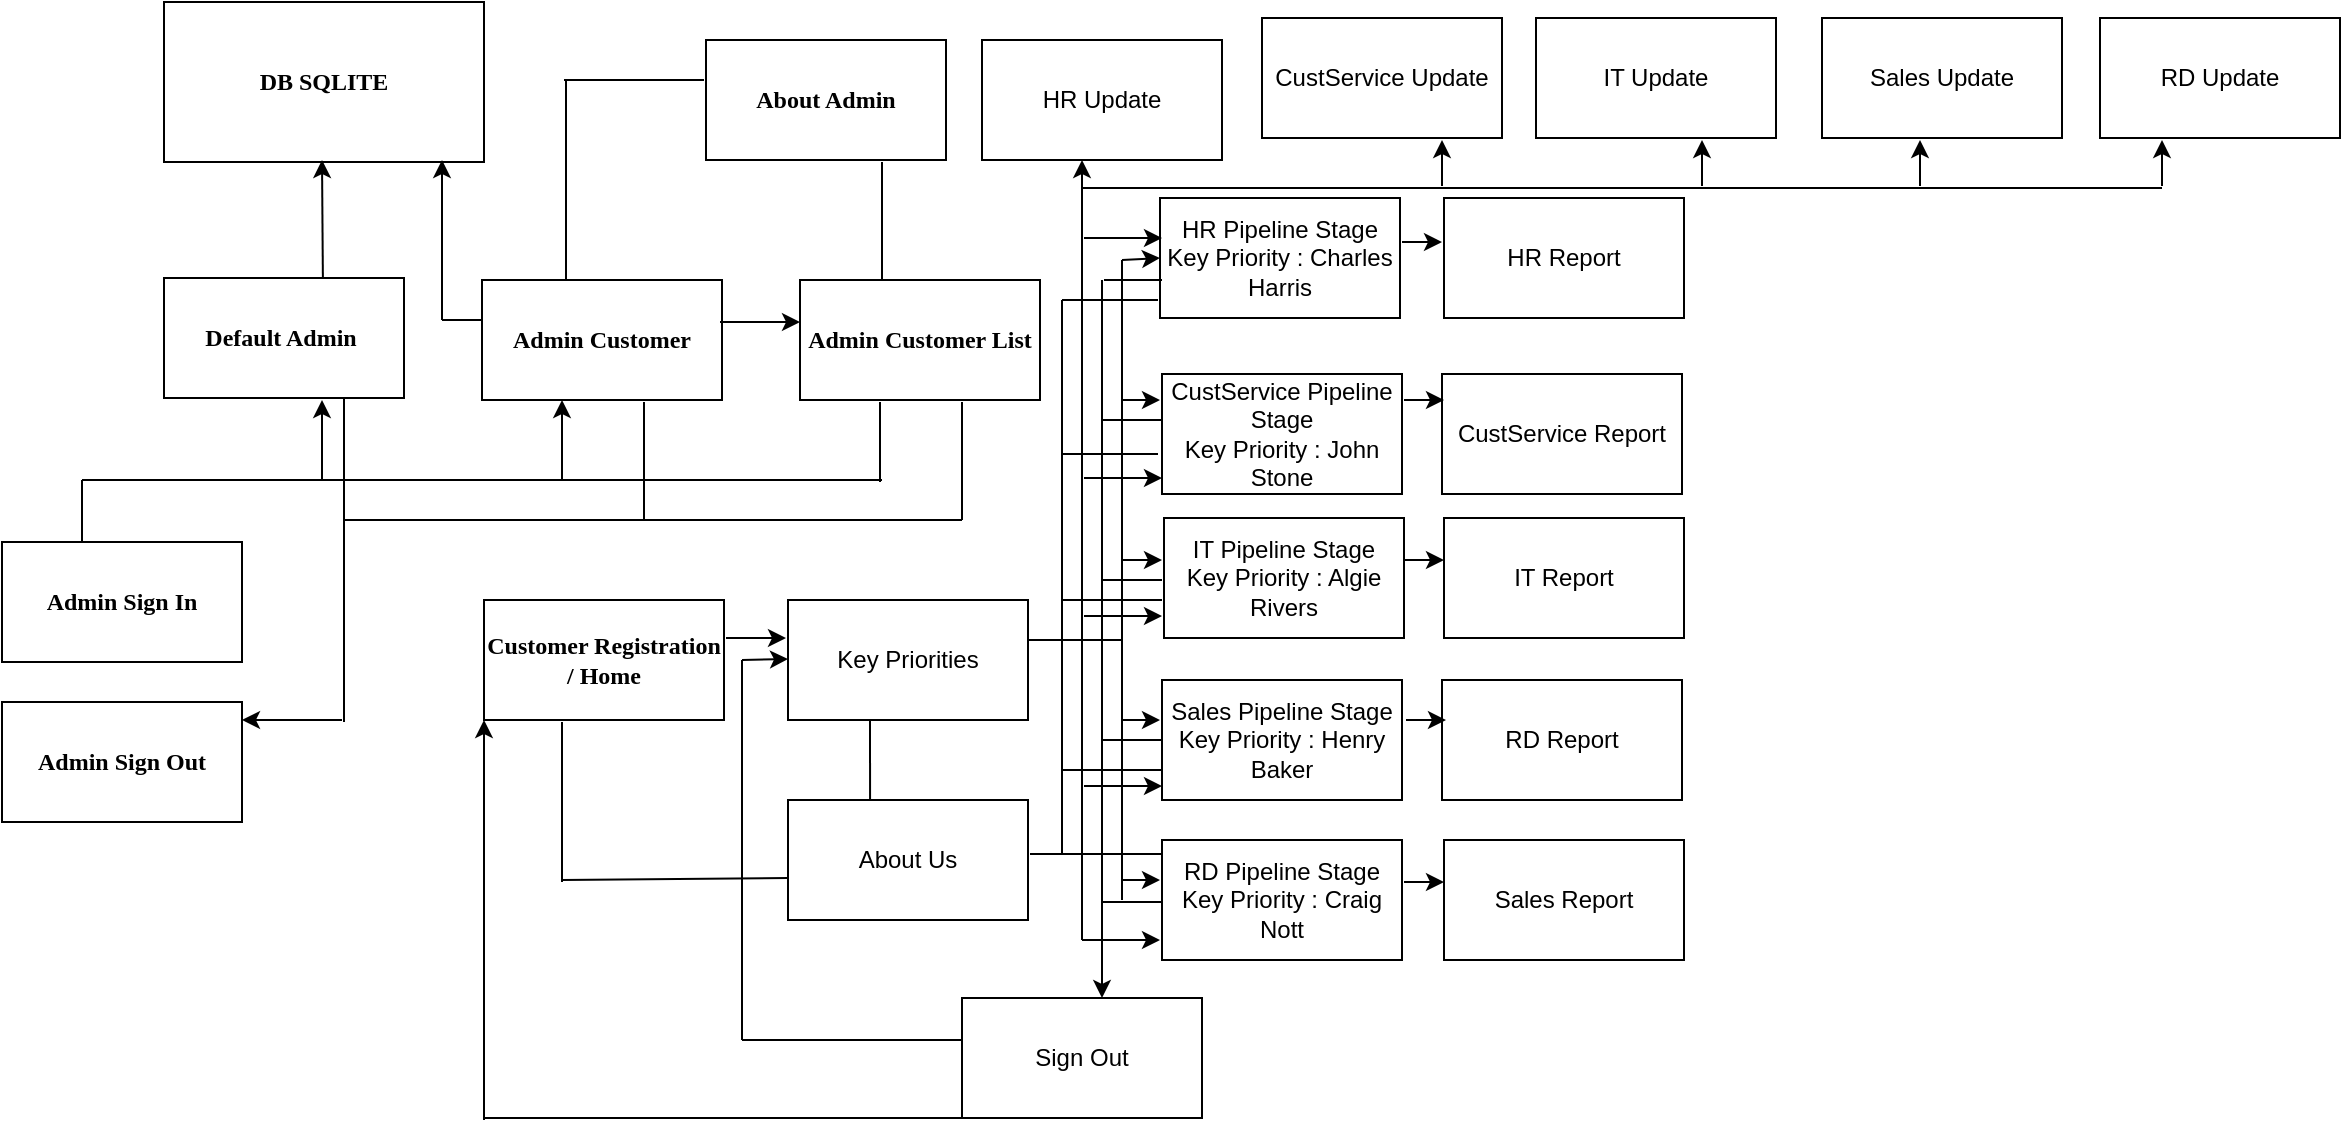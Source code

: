 <mxfile version="24.2.7" type="github">
  <diagram name="Page-1" id="mJo-rlMSn84zewNQrQVx">
    <mxGraphModel dx="1050" dy="557" grid="1" gridSize="10" guides="1" tooltips="1" connect="1" arrows="1" fold="1" page="1" pageScale="1" pageWidth="850" pageHeight="1100" math="0" shadow="0">
      <root>
        <mxCell id="0" />
        <mxCell id="1" parent="0" />
        <mxCell id="rjxhquQ0YUwU6D_5x0ZY-1" value="DB SQLITE" style="rounded=0;whiteSpace=wrap;html=1;fontFamily=Times New Roman;fontStyle=1" vertex="1" parent="1">
          <mxGeometry x="121" y="41" width="160" height="80" as="geometry" />
        </mxCell>
        <mxCell id="rjxhquQ0YUwU6D_5x0ZY-2" value="Default Admin&amp;nbsp;" style="rounded=0;whiteSpace=wrap;html=1;fontFamily=Times New Roman;fontStyle=1" vertex="1" parent="1">
          <mxGeometry x="121" y="179" width="120" height="60" as="geometry" />
        </mxCell>
        <mxCell id="rjxhquQ0YUwU6D_5x0ZY-3" value="Admin Customer" style="rounded=0;whiteSpace=wrap;html=1;fontFamily=Times New Roman;fontStyle=1" vertex="1" parent="1">
          <mxGeometry x="280" y="180" width="120" height="60" as="geometry" />
        </mxCell>
        <mxCell id="rjxhquQ0YUwU6D_5x0ZY-4" value="About Admin" style="rounded=0;whiteSpace=wrap;html=1;fontFamily=Times New Roman;fontStyle=1" vertex="1" parent="1">
          <mxGeometry x="392" y="60" width="120" height="60" as="geometry" />
        </mxCell>
        <mxCell id="rjxhquQ0YUwU6D_5x0ZY-5" value="Admin Customer List" style="rounded=0;whiteSpace=wrap;html=1;fontFamily=Times New Roman;fontStyle=1" vertex="1" parent="1">
          <mxGeometry x="439" y="180" width="120" height="60" as="geometry" />
        </mxCell>
        <mxCell id="rjxhquQ0YUwU6D_5x0ZY-6" value="" style="endArrow=none;html=1;rounded=0;fontFamily=Times New Roman;fontStyle=1" edge="1" parent="1">
          <mxGeometry width="50" height="50" relative="1" as="geometry">
            <mxPoint x="322" y="180" as="sourcePoint" />
            <mxPoint x="322" y="80" as="targetPoint" />
          </mxGeometry>
        </mxCell>
        <mxCell id="rjxhquQ0YUwU6D_5x0ZY-7" value="" style="endArrow=none;html=1;rounded=0;fontFamily=Times New Roman;fontStyle=1" edge="1" parent="1">
          <mxGeometry width="50" height="50" relative="1" as="geometry">
            <mxPoint x="321" y="80" as="sourcePoint" />
            <mxPoint x="391" y="80" as="targetPoint" />
          </mxGeometry>
        </mxCell>
        <mxCell id="rjxhquQ0YUwU6D_5x0ZY-10" value="" style="endArrow=none;html=1;rounded=0;exitX=0;exitY=0;exitDx=0;exitDy=0;fontFamily=Times New Roman;fontStyle=1" edge="1" parent="1">
          <mxGeometry width="50" height="50" relative="1" as="geometry">
            <mxPoint x="480" y="180" as="sourcePoint" />
            <mxPoint x="480" y="121" as="targetPoint" />
          </mxGeometry>
        </mxCell>
        <mxCell id="rjxhquQ0YUwU6D_5x0ZY-11" value="" style="endArrow=classic;html=1;rounded=0;fontFamily=Times New Roman;fontStyle=1" edge="1" parent="1">
          <mxGeometry width="50" height="50" relative="1" as="geometry">
            <mxPoint x="399" y="201" as="sourcePoint" />
            <mxPoint x="439" y="201" as="targetPoint" />
          </mxGeometry>
        </mxCell>
        <mxCell id="rjxhquQ0YUwU6D_5x0ZY-13" value="" style="endArrow=classic;html=1;rounded=0;exitX=0.662;exitY=-0.007;exitDx=0;exitDy=0;exitPerimeter=0;fontFamily=Times New Roman;fontStyle=1" edge="1" parent="1" source="rjxhquQ0YUwU6D_5x0ZY-2">
          <mxGeometry width="50" height="50" relative="1" as="geometry">
            <mxPoint x="150" y="170" as="sourcePoint" />
            <mxPoint x="200" y="120" as="targetPoint" />
          </mxGeometry>
        </mxCell>
        <mxCell id="rjxhquQ0YUwU6D_5x0ZY-14" value="" style="endArrow=none;html=1;rounded=0;fontFamily=Times New Roman;fontStyle=1" edge="1" parent="1">
          <mxGeometry width="50" height="50" relative="1" as="geometry">
            <mxPoint x="260" y="200" as="sourcePoint" />
            <mxPoint x="280" y="200" as="targetPoint" />
          </mxGeometry>
        </mxCell>
        <mxCell id="rjxhquQ0YUwU6D_5x0ZY-15" value="" style="endArrow=classic;html=1;rounded=0;fontFamily=Times New Roman;fontStyle=1" edge="1" parent="1">
          <mxGeometry width="50" height="50" relative="1" as="geometry">
            <mxPoint x="260" y="200" as="sourcePoint" />
            <mxPoint x="260" y="120" as="targetPoint" />
          </mxGeometry>
        </mxCell>
        <mxCell id="rjxhquQ0YUwU6D_5x0ZY-16" value="Admin Sign In" style="rounded=0;whiteSpace=wrap;html=1;fontFamily=Times New Roman;fontStyle=1" vertex="1" parent="1">
          <mxGeometry x="40" y="311" width="120" height="60" as="geometry" />
        </mxCell>
        <mxCell id="rjxhquQ0YUwU6D_5x0ZY-17" value="Admin Sign Out" style="rounded=0;whiteSpace=wrap;html=1;fontFamily=Times New Roman;fontStyle=1" vertex="1" parent="1">
          <mxGeometry x="40" y="391" width="120" height="60" as="geometry" />
        </mxCell>
        <mxCell id="rjxhquQ0YUwU6D_5x0ZY-19" value="" style="endArrow=none;html=1;rounded=0;fontFamily=Times New Roman;fontStyle=1" edge="1" parent="1">
          <mxGeometry width="50" height="50" relative="1" as="geometry">
            <mxPoint x="80" y="311" as="sourcePoint" />
            <mxPoint x="80" y="280" as="targetPoint" />
          </mxGeometry>
        </mxCell>
        <mxCell id="rjxhquQ0YUwU6D_5x0ZY-20" value="" style="endArrow=none;html=1;rounded=0;fontFamily=Times New Roman;fontStyle=1" edge="1" parent="1">
          <mxGeometry width="50" height="50" relative="1" as="geometry">
            <mxPoint x="80" y="280" as="sourcePoint" />
            <mxPoint x="200" y="280" as="targetPoint" />
          </mxGeometry>
        </mxCell>
        <mxCell id="rjxhquQ0YUwU6D_5x0ZY-21" value="" style="endArrow=classic;html=1;rounded=0;fontFamily=Times New Roman;fontStyle=1" edge="1" parent="1">
          <mxGeometry width="50" height="50" relative="1" as="geometry">
            <mxPoint x="200" y="280" as="sourcePoint" />
            <mxPoint x="200" y="240" as="targetPoint" />
          </mxGeometry>
        </mxCell>
        <mxCell id="rjxhquQ0YUwU6D_5x0ZY-22" value="" style="endArrow=none;html=1;rounded=0;fontFamily=Times New Roman;fontStyle=1" edge="1" parent="1">
          <mxGeometry width="50" height="50" relative="1" as="geometry">
            <mxPoint x="200" y="280" as="sourcePoint" />
            <mxPoint x="320" y="280" as="targetPoint" />
          </mxGeometry>
        </mxCell>
        <mxCell id="rjxhquQ0YUwU6D_5x0ZY-24" value="" style="endArrow=none;html=1;rounded=0;fontFamily=Times New Roman;fontStyle=1" edge="1" parent="1">
          <mxGeometry width="50" height="50" relative="1" as="geometry">
            <mxPoint x="320" y="280" as="sourcePoint" />
            <mxPoint x="480" y="280" as="targetPoint" />
          </mxGeometry>
        </mxCell>
        <mxCell id="rjxhquQ0YUwU6D_5x0ZY-26" value="" style="endArrow=none;html=1;rounded=0;fontFamily=Times New Roman;fontStyle=1" edge="1" parent="1">
          <mxGeometry width="50" height="50" relative="1" as="geometry">
            <mxPoint x="479" y="281" as="sourcePoint" />
            <mxPoint x="479" y="241" as="targetPoint" />
          </mxGeometry>
        </mxCell>
        <mxCell id="rjxhquQ0YUwU6D_5x0ZY-29" value="" style="endArrow=none;html=1;rounded=0;entryX=0.75;entryY=1;entryDx=0;entryDy=0;fontFamily=Times New Roman;fontStyle=1" edge="1" parent="1" target="rjxhquQ0YUwU6D_5x0ZY-2">
          <mxGeometry width="50" height="50" relative="1" as="geometry">
            <mxPoint x="211" y="401" as="sourcePoint" />
            <mxPoint x="218" y="311" as="targetPoint" />
          </mxGeometry>
        </mxCell>
        <mxCell id="rjxhquQ0YUwU6D_5x0ZY-30" value="" style="endArrow=classic;html=1;rounded=0;fontFamily=Times New Roman;fontStyle=1" edge="1" parent="1">
          <mxGeometry width="50" height="50" relative="1" as="geometry">
            <mxPoint x="210" y="400" as="sourcePoint" />
            <mxPoint x="160" y="400" as="targetPoint" />
          </mxGeometry>
        </mxCell>
        <mxCell id="rjxhquQ0YUwU6D_5x0ZY-31" value="" style="endArrow=classic;html=1;rounded=0;fontFamily=Times New Roman;fontStyle=1" edge="1" parent="1">
          <mxGeometry width="50" height="50" relative="1" as="geometry">
            <mxPoint x="320" y="280" as="sourcePoint" />
            <mxPoint x="320" y="240" as="targetPoint" />
          </mxGeometry>
        </mxCell>
        <mxCell id="rjxhquQ0YUwU6D_5x0ZY-32" value="" style="endArrow=none;html=1;rounded=0;fontFamily=Times New Roman;fontStyle=1" edge="1" parent="1">
          <mxGeometry width="50" height="50" relative="1" as="geometry">
            <mxPoint x="361" y="300" as="sourcePoint" />
            <mxPoint x="361" y="241" as="targetPoint" />
          </mxGeometry>
        </mxCell>
        <mxCell id="rjxhquQ0YUwU6D_5x0ZY-33" value="" style="endArrow=none;html=1;rounded=0;fontFamily=Times New Roman;fontStyle=1" edge="1" parent="1">
          <mxGeometry width="50" height="50" relative="1" as="geometry">
            <mxPoint x="211" y="300" as="sourcePoint" />
            <mxPoint x="361" y="300" as="targetPoint" />
          </mxGeometry>
        </mxCell>
        <mxCell id="rjxhquQ0YUwU6D_5x0ZY-34" value="" style="endArrow=none;html=1;rounded=0;fontFamily=Times New Roman;fontStyle=1" edge="1" parent="1">
          <mxGeometry width="50" height="50" relative="1" as="geometry">
            <mxPoint x="520" y="300" as="sourcePoint" />
            <mxPoint x="520" y="241" as="targetPoint" />
          </mxGeometry>
        </mxCell>
        <mxCell id="rjxhquQ0YUwU6D_5x0ZY-35" value="" style="endArrow=none;html=1;rounded=0;fontFamily=Times New Roman;fontStyle=1" edge="1" parent="1">
          <mxGeometry width="50" height="50" relative="1" as="geometry">
            <mxPoint x="360" y="300" as="sourcePoint" />
            <mxPoint x="520" y="300" as="targetPoint" />
          </mxGeometry>
        </mxCell>
        <mxCell id="rjxhquQ0YUwU6D_5x0ZY-36" value="Customer Registration / Home" style="rounded=0;whiteSpace=wrap;html=1;fontFamily=Times New Roman;fontStyle=1" vertex="1" parent="1">
          <mxGeometry x="281" y="340" width="120" height="60" as="geometry" />
        </mxCell>
        <mxCell id="rjxhquQ0YUwU6D_5x0ZY-37" value="Sign Out" style="rounded=0;whiteSpace=wrap;html=1;" vertex="1" parent="1">
          <mxGeometry x="520" y="539" width="120" height="60" as="geometry" />
        </mxCell>
        <mxCell id="rjxhquQ0YUwU6D_5x0ZY-39" value="" style="endArrow=none;html=1;rounded=0;entryX=0;entryY=1;entryDx=0;entryDy=0;" edge="1" parent="1">
          <mxGeometry width="50" height="50" relative="1" as="geometry">
            <mxPoint x="281" y="599" as="sourcePoint" />
            <mxPoint x="521" y="599" as="targetPoint" />
          </mxGeometry>
        </mxCell>
        <mxCell id="rjxhquQ0YUwU6D_5x0ZY-40" value="" style="endArrow=classic;html=1;rounded=0;" edge="1" parent="1">
          <mxGeometry width="50" height="50" relative="1" as="geometry">
            <mxPoint x="281" y="600" as="sourcePoint" />
            <mxPoint x="281" y="400" as="targetPoint" />
          </mxGeometry>
        </mxCell>
        <mxCell id="rjxhquQ0YUwU6D_5x0ZY-41" value="Key Priorities" style="rounded=0;whiteSpace=wrap;html=1;" vertex="1" parent="1">
          <mxGeometry x="433" y="340" width="120" height="60" as="geometry" />
        </mxCell>
        <mxCell id="rjxhquQ0YUwU6D_5x0ZY-42" value="About Us" style="rounded=0;whiteSpace=wrap;html=1;" vertex="1" parent="1">
          <mxGeometry x="433" y="440" width="120" height="60" as="geometry" />
        </mxCell>
        <mxCell id="rjxhquQ0YUwU6D_5x0ZY-43" value="" style="endArrow=none;html=1;rounded=0;exitX=0.342;exitY=0;exitDx=0;exitDy=0;exitPerimeter=0;" edge="1" parent="1" source="rjxhquQ0YUwU6D_5x0ZY-42">
          <mxGeometry width="50" height="50" relative="1" as="geometry">
            <mxPoint x="424" y="450" as="sourcePoint" />
            <mxPoint x="474" y="400" as="targetPoint" />
          </mxGeometry>
        </mxCell>
        <mxCell id="rjxhquQ0YUwU6D_5x0ZY-44" value="" style="endArrow=classic;html=1;rounded=0;" edge="1" parent="1">
          <mxGeometry width="50" height="50" relative="1" as="geometry">
            <mxPoint x="402" y="359" as="sourcePoint" />
            <mxPoint x="432" y="359" as="targetPoint" />
          </mxGeometry>
        </mxCell>
        <mxCell id="rjxhquQ0YUwU6D_5x0ZY-45" value="" style="endArrow=none;html=1;rounded=0;" edge="1" parent="1">
          <mxGeometry width="50" height="50" relative="1" as="geometry">
            <mxPoint x="320" y="480" as="sourcePoint" />
            <mxPoint x="433" y="479" as="targetPoint" />
          </mxGeometry>
        </mxCell>
        <mxCell id="rjxhquQ0YUwU6D_5x0ZY-46" value="" style="endArrow=none;html=1;rounded=0;" edge="1" parent="1">
          <mxGeometry width="50" height="50" relative="1" as="geometry">
            <mxPoint x="320" y="481" as="sourcePoint" />
            <mxPoint x="320" y="401" as="targetPoint" />
          </mxGeometry>
        </mxCell>
        <mxCell id="rjxhquQ0YUwU6D_5x0ZY-47" value="" style="endArrow=none;html=1;rounded=0;" edge="1" parent="1">
          <mxGeometry width="50" height="50" relative="1" as="geometry">
            <mxPoint x="410" y="560" as="sourcePoint" />
            <mxPoint x="520" y="560" as="targetPoint" />
          </mxGeometry>
        </mxCell>
        <mxCell id="rjxhquQ0YUwU6D_5x0ZY-48" value="" style="endArrow=none;html=1;rounded=0;" edge="1" parent="1">
          <mxGeometry width="50" height="50" relative="1" as="geometry">
            <mxPoint x="410" y="560" as="sourcePoint" />
            <mxPoint x="410" y="370" as="targetPoint" />
          </mxGeometry>
        </mxCell>
        <mxCell id="rjxhquQ0YUwU6D_5x0ZY-49" value="" style="endArrow=classic;html=1;rounded=0;" edge="1" parent="1">
          <mxGeometry width="50" height="50" relative="1" as="geometry">
            <mxPoint x="410" y="370" as="sourcePoint" />
            <mxPoint x="433" y="369.5" as="targetPoint" />
          </mxGeometry>
        </mxCell>
        <mxCell id="rjxhquQ0YUwU6D_5x0ZY-51" value="CustService Pipeline Stage&lt;div&gt;Key Priority : John Stone&lt;/div&gt;" style="rounded=0;whiteSpace=wrap;html=1;" vertex="1" parent="1">
          <mxGeometry x="620" y="227" width="120" height="60" as="geometry" />
        </mxCell>
        <mxCell id="rjxhquQ0YUwU6D_5x0ZY-52" value="HR Pipeline Stage&lt;div&gt;Key Priority : Charles Harris&lt;/div&gt;" style="rounded=0;whiteSpace=wrap;html=1;" vertex="1" parent="1">
          <mxGeometry x="619" y="139" width="120" height="60" as="geometry" />
        </mxCell>
        <mxCell id="rjxhquQ0YUwU6D_5x0ZY-53" value="IT Pipeline Stage&lt;div&gt;Key Priority : Algie Rivers&lt;/div&gt;" style="rounded=0;whiteSpace=wrap;html=1;" vertex="1" parent="1">
          <mxGeometry x="621" y="299" width="120" height="60" as="geometry" />
        </mxCell>
        <mxCell id="rjxhquQ0YUwU6D_5x0ZY-54" value="Sales Pipeline Stage&lt;div&gt;Key Priority : Henry Baker&lt;/div&gt;" style="rounded=0;whiteSpace=wrap;html=1;" vertex="1" parent="1">
          <mxGeometry x="620" y="380" width="120" height="60" as="geometry" />
        </mxCell>
        <mxCell id="rjxhquQ0YUwU6D_5x0ZY-55" value="RD Pipeline Stage&lt;div&gt;Key Priority : Craig Nott&lt;/div&gt;" style="rounded=0;whiteSpace=wrap;html=1;" vertex="1" parent="1">
          <mxGeometry x="620" y="460" width="120" height="60" as="geometry" />
        </mxCell>
        <mxCell id="rjxhquQ0YUwU6D_5x0ZY-56" value="" style="endArrow=classic;html=1;rounded=0;" edge="1" parent="1">
          <mxGeometry width="50" height="50" relative="1" as="geometry">
            <mxPoint x="590" y="430" as="sourcePoint" />
            <mxPoint x="590" y="539" as="targetPoint" />
          </mxGeometry>
        </mxCell>
        <mxCell id="rjxhquQ0YUwU6D_5x0ZY-57" value="" style="endArrow=none;html=1;rounded=0;" edge="1" parent="1">
          <mxGeometry width="50" height="50" relative="1" as="geometry">
            <mxPoint x="553" y="360" as="sourcePoint" />
            <mxPoint x="600" y="360" as="targetPoint" />
          </mxGeometry>
        </mxCell>
        <mxCell id="rjxhquQ0YUwU6D_5x0ZY-58" value="" style="endArrow=none;html=1;rounded=0;" edge="1" parent="1">
          <mxGeometry width="50" height="50" relative="1" as="geometry">
            <mxPoint x="600" y="360" as="sourcePoint" />
            <mxPoint x="600" y="170" as="targetPoint" />
          </mxGeometry>
        </mxCell>
        <mxCell id="rjxhquQ0YUwU6D_5x0ZY-59" value="" style="endArrow=classic;html=1;rounded=0;entryX=0;entryY=0.5;entryDx=0;entryDy=0;" edge="1" parent="1" target="rjxhquQ0YUwU6D_5x0ZY-52">
          <mxGeometry width="50" height="50" relative="1" as="geometry">
            <mxPoint x="600" y="170" as="sourcePoint" />
            <mxPoint x="650" y="120" as="targetPoint" />
          </mxGeometry>
        </mxCell>
        <mxCell id="rjxhquQ0YUwU6D_5x0ZY-60" value="" style="endArrow=classic;html=1;rounded=0;" edge="1" parent="1">
          <mxGeometry width="50" height="50" relative="1" as="geometry">
            <mxPoint x="600" y="240" as="sourcePoint" />
            <mxPoint x="619" y="240" as="targetPoint" />
          </mxGeometry>
        </mxCell>
        <mxCell id="rjxhquQ0YUwU6D_5x0ZY-61" value="" style="endArrow=classic;html=1;rounded=0;" edge="1" parent="1">
          <mxGeometry width="50" height="50" relative="1" as="geometry">
            <mxPoint x="600" y="320" as="sourcePoint" />
            <mxPoint x="620" y="320" as="targetPoint" />
          </mxGeometry>
        </mxCell>
        <mxCell id="rjxhquQ0YUwU6D_5x0ZY-62" value="" style="endArrow=none;html=1;rounded=0;" edge="1" parent="1">
          <mxGeometry width="50" height="50" relative="1" as="geometry">
            <mxPoint x="600" y="490" as="sourcePoint" />
            <mxPoint x="600" y="360" as="targetPoint" />
          </mxGeometry>
        </mxCell>
        <mxCell id="rjxhquQ0YUwU6D_5x0ZY-63" value="" style="endArrow=classic;html=1;rounded=0;" edge="1" parent="1">
          <mxGeometry width="50" height="50" relative="1" as="geometry">
            <mxPoint x="600" y="400" as="sourcePoint" />
            <mxPoint x="619" y="400" as="targetPoint" />
          </mxGeometry>
        </mxCell>
        <mxCell id="rjxhquQ0YUwU6D_5x0ZY-64" value="" style="endArrow=classic;html=1;rounded=0;" edge="1" parent="1">
          <mxGeometry width="50" height="50" relative="1" as="geometry">
            <mxPoint x="600" y="480" as="sourcePoint" />
            <mxPoint x="619" y="480" as="targetPoint" />
          </mxGeometry>
        </mxCell>
        <mxCell id="rjxhquQ0YUwU6D_5x0ZY-67" value="" style="endArrow=none;html=1;rounded=0;" edge="1" parent="1">
          <mxGeometry width="50" height="50" relative="1" as="geometry">
            <mxPoint x="590" y="491" as="sourcePoint" />
            <mxPoint x="620" y="491" as="targetPoint" />
          </mxGeometry>
        </mxCell>
        <mxCell id="rjxhquQ0YUwU6D_5x0ZY-68" value="" style="endArrow=none;html=1;rounded=0;" edge="1" parent="1">
          <mxGeometry width="50" height="50" relative="1" as="geometry">
            <mxPoint x="590" y="430" as="sourcePoint" />
            <mxPoint x="590" y="180" as="targetPoint" />
          </mxGeometry>
        </mxCell>
        <mxCell id="rjxhquQ0YUwU6D_5x0ZY-69" value="" style="endArrow=none;html=1;rounded=0;" edge="1" parent="1">
          <mxGeometry width="50" height="50" relative="1" as="geometry">
            <mxPoint x="590" y="410" as="sourcePoint" />
            <mxPoint x="620" y="410" as="targetPoint" />
          </mxGeometry>
        </mxCell>
        <mxCell id="rjxhquQ0YUwU6D_5x0ZY-70" value="" style="endArrow=none;html=1;rounded=0;" edge="1" parent="1">
          <mxGeometry width="50" height="50" relative="1" as="geometry">
            <mxPoint x="590" y="330" as="sourcePoint" />
            <mxPoint x="620" y="330" as="targetPoint" />
          </mxGeometry>
        </mxCell>
        <mxCell id="rjxhquQ0YUwU6D_5x0ZY-71" value="" style="endArrow=none;html=1;rounded=0;" edge="1" parent="1">
          <mxGeometry width="50" height="50" relative="1" as="geometry">
            <mxPoint x="590" y="250" as="sourcePoint" />
            <mxPoint x="620" y="250" as="targetPoint" />
          </mxGeometry>
        </mxCell>
        <mxCell id="rjxhquQ0YUwU6D_5x0ZY-72" value="" style="endArrow=none;html=1;rounded=0;entryX=0;entryY=0.75;entryDx=0;entryDy=0;" edge="1" parent="1">
          <mxGeometry width="50" height="50" relative="1" as="geometry">
            <mxPoint x="591" y="180" as="sourcePoint" />
            <mxPoint x="620" y="180" as="targetPoint" />
          </mxGeometry>
        </mxCell>
        <mxCell id="rjxhquQ0YUwU6D_5x0ZY-73" value="" style="endArrow=none;html=1;rounded=0;entryX=0;entryY=0;entryDx=0;entryDy=0;" edge="1" parent="1">
          <mxGeometry width="50" height="50" relative="1" as="geometry">
            <mxPoint x="554" y="467" as="sourcePoint" />
            <mxPoint x="620" y="467" as="targetPoint" />
          </mxGeometry>
        </mxCell>
        <mxCell id="rjxhquQ0YUwU6D_5x0ZY-79" value="" style="endArrow=none;html=1;rounded=0;" edge="1" parent="1">
          <mxGeometry width="50" height="50" relative="1" as="geometry">
            <mxPoint x="570" y="467" as="sourcePoint" />
            <mxPoint x="570" y="190" as="targetPoint" />
          </mxGeometry>
        </mxCell>
        <mxCell id="rjxhquQ0YUwU6D_5x0ZY-80" value="" style="endArrow=none;html=1;rounded=0;" edge="1" parent="1">
          <mxGeometry width="50" height="50" relative="1" as="geometry">
            <mxPoint x="570" y="190" as="sourcePoint" />
            <mxPoint x="618" y="190" as="targetPoint" />
          </mxGeometry>
        </mxCell>
        <mxCell id="rjxhquQ0YUwU6D_5x0ZY-81" value="" style="endArrow=none;html=1;rounded=0;" edge="1" parent="1">
          <mxGeometry width="50" height="50" relative="1" as="geometry">
            <mxPoint x="570" y="267" as="sourcePoint" />
            <mxPoint x="618" y="267" as="targetPoint" />
          </mxGeometry>
        </mxCell>
        <mxCell id="rjxhquQ0YUwU6D_5x0ZY-82" value="" style="endArrow=none;html=1;rounded=0;" edge="1" parent="1">
          <mxGeometry width="50" height="50" relative="1" as="geometry">
            <mxPoint x="570" y="340" as="sourcePoint" />
            <mxPoint x="620" y="340" as="targetPoint" />
          </mxGeometry>
        </mxCell>
        <mxCell id="rjxhquQ0YUwU6D_5x0ZY-83" value="" style="endArrow=none;html=1;rounded=0;" edge="1" parent="1">
          <mxGeometry width="50" height="50" relative="1" as="geometry">
            <mxPoint x="570" y="425" as="sourcePoint" />
            <mxPoint x="620" y="425" as="targetPoint" />
          </mxGeometry>
        </mxCell>
        <mxCell id="rjxhquQ0YUwU6D_5x0ZY-84" value="HR Report" style="rounded=0;whiteSpace=wrap;html=1;" vertex="1" parent="1">
          <mxGeometry x="761" y="139" width="120" height="60" as="geometry" />
        </mxCell>
        <mxCell id="rjxhquQ0YUwU6D_5x0ZY-85" value="CustService Report" style="rounded=0;whiteSpace=wrap;html=1;" vertex="1" parent="1">
          <mxGeometry x="760" y="227" width="120" height="60" as="geometry" />
        </mxCell>
        <mxCell id="rjxhquQ0YUwU6D_5x0ZY-86" value="IT Report" style="rounded=0;whiteSpace=wrap;html=1;" vertex="1" parent="1">
          <mxGeometry x="761" y="299" width="120" height="60" as="geometry" />
        </mxCell>
        <mxCell id="rjxhquQ0YUwU6D_5x0ZY-87" value="RD Report" style="rounded=0;whiteSpace=wrap;html=1;" vertex="1" parent="1">
          <mxGeometry x="760" y="380" width="120" height="60" as="geometry" />
        </mxCell>
        <mxCell id="rjxhquQ0YUwU6D_5x0ZY-88" value="Sales Report" style="rounded=0;whiteSpace=wrap;html=1;" vertex="1" parent="1">
          <mxGeometry x="761" y="460" width="120" height="60" as="geometry" />
        </mxCell>
        <mxCell id="rjxhquQ0YUwU6D_5x0ZY-89" value="" style="endArrow=classic;html=1;rounded=0;" edge="1" parent="1">
          <mxGeometry width="50" height="50" relative="1" as="geometry">
            <mxPoint x="740" y="161" as="sourcePoint" />
            <mxPoint x="760" y="161" as="targetPoint" />
          </mxGeometry>
        </mxCell>
        <mxCell id="rjxhquQ0YUwU6D_5x0ZY-92" value="" style="endArrow=classic;html=1;rounded=0;" edge="1" parent="1">
          <mxGeometry width="50" height="50" relative="1" as="geometry">
            <mxPoint x="741" y="240" as="sourcePoint" />
            <mxPoint x="761" y="240" as="targetPoint" />
          </mxGeometry>
        </mxCell>
        <mxCell id="rjxhquQ0YUwU6D_5x0ZY-93" value="" style="endArrow=classic;html=1;rounded=0;" edge="1" parent="1">
          <mxGeometry width="50" height="50" relative="1" as="geometry">
            <mxPoint x="741" y="320" as="sourcePoint" />
            <mxPoint x="761" y="320" as="targetPoint" />
          </mxGeometry>
        </mxCell>
        <mxCell id="rjxhquQ0YUwU6D_5x0ZY-94" value="" style="endArrow=classic;html=1;rounded=0;" edge="1" parent="1">
          <mxGeometry width="50" height="50" relative="1" as="geometry">
            <mxPoint x="742" y="400" as="sourcePoint" />
            <mxPoint x="762" y="400" as="targetPoint" />
          </mxGeometry>
        </mxCell>
        <mxCell id="rjxhquQ0YUwU6D_5x0ZY-95" value="" style="endArrow=classic;html=1;rounded=0;" edge="1" parent="1">
          <mxGeometry width="50" height="50" relative="1" as="geometry">
            <mxPoint x="741" y="481" as="sourcePoint" />
            <mxPoint x="761" y="481" as="targetPoint" />
          </mxGeometry>
        </mxCell>
        <mxCell id="rjxhquQ0YUwU6D_5x0ZY-96" value="HR Update" style="rounded=0;whiteSpace=wrap;html=1;" vertex="1" parent="1">
          <mxGeometry x="530" y="60" width="120" height="60" as="geometry" />
        </mxCell>
        <mxCell id="rjxhquQ0YUwU6D_5x0ZY-97" value="CustService Update" style="rounded=0;whiteSpace=wrap;html=1;" vertex="1" parent="1">
          <mxGeometry x="670" y="49" width="120" height="60" as="geometry" />
        </mxCell>
        <mxCell id="rjxhquQ0YUwU6D_5x0ZY-98" value="IT Update" style="rounded=0;whiteSpace=wrap;html=1;" vertex="1" parent="1">
          <mxGeometry x="807" y="49" width="120" height="60" as="geometry" />
        </mxCell>
        <mxCell id="rjxhquQ0YUwU6D_5x0ZY-99" value="Sales Update" style="rounded=0;whiteSpace=wrap;html=1;" vertex="1" parent="1">
          <mxGeometry x="950" y="49" width="120" height="60" as="geometry" />
        </mxCell>
        <mxCell id="rjxhquQ0YUwU6D_5x0ZY-100" value="RD Update" style="rounded=0;whiteSpace=wrap;html=1;" vertex="1" parent="1">
          <mxGeometry x="1089" y="49" width="120" height="60" as="geometry" />
        </mxCell>
        <mxCell id="rjxhquQ0YUwU6D_5x0ZY-103" value="" style="endArrow=classic;html=1;rounded=0;" edge="1" parent="1">
          <mxGeometry width="50" height="50" relative="1" as="geometry">
            <mxPoint x="580" y="510" as="sourcePoint" />
            <mxPoint x="580" y="120" as="targetPoint" />
          </mxGeometry>
        </mxCell>
        <mxCell id="rjxhquQ0YUwU6D_5x0ZY-104" value="" style="endArrow=classic;html=1;rounded=0;" edge="1" parent="1">
          <mxGeometry width="50" height="50" relative="1" as="geometry">
            <mxPoint x="580" y="510" as="sourcePoint" />
            <mxPoint x="619" y="510" as="targetPoint" />
          </mxGeometry>
        </mxCell>
        <mxCell id="rjxhquQ0YUwU6D_5x0ZY-105" value="" style="endArrow=classic;html=1;rounded=0;" edge="1" parent="1">
          <mxGeometry width="50" height="50" relative="1" as="geometry">
            <mxPoint x="581" y="433" as="sourcePoint" />
            <mxPoint x="620" y="433" as="targetPoint" />
          </mxGeometry>
        </mxCell>
        <mxCell id="rjxhquQ0YUwU6D_5x0ZY-106" value="" style="endArrow=classic;html=1;rounded=0;" edge="1" parent="1">
          <mxGeometry width="50" height="50" relative="1" as="geometry">
            <mxPoint x="581" y="348" as="sourcePoint" />
            <mxPoint x="620" y="348" as="targetPoint" />
          </mxGeometry>
        </mxCell>
        <mxCell id="rjxhquQ0YUwU6D_5x0ZY-107" value="" style="endArrow=classic;html=1;rounded=0;" edge="1" parent="1">
          <mxGeometry width="50" height="50" relative="1" as="geometry">
            <mxPoint x="581" y="279" as="sourcePoint" />
            <mxPoint x="620" y="279" as="targetPoint" />
          </mxGeometry>
        </mxCell>
        <mxCell id="rjxhquQ0YUwU6D_5x0ZY-108" value="" style="endArrow=classic;html=1;rounded=0;" edge="1" parent="1">
          <mxGeometry width="50" height="50" relative="1" as="geometry">
            <mxPoint x="581" y="159" as="sourcePoint" />
            <mxPoint x="620" y="159" as="targetPoint" />
          </mxGeometry>
        </mxCell>
        <mxCell id="rjxhquQ0YUwU6D_5x0ZY-109" value="" style="endArrow=none;html=1;rounded=0;" edge="1" parent="1">
          <mxGeometry width="50" height="50" relative="1" as="geometry">
            <mxPoint x="580" y="134" as="sourcePoint" />
            <mxPoint x="1120" y="134" as="targetPoint" />
          </mxGeometry>
        </mxCell>
        <mxCell id="rjxhquQ0YUwU6D_5x0ZY-110" value="" style="endArrow=classic;html=1;rounded=0;" edge="1" parent="1">
          <mxGeometry width="50" height="50" relative="1" as="geometry">
            <mxPoint x="760" y="133" as="sourcePoint" />
            <mxPoint x="760" y="110" as="targetPoint" />
          </mxGeometry>
        </mxCell>
        <mxCell id="rjxhquQ0YUwU6D_5x0ZY-112" value="" style="endArrow=classic;html=1;rounded=0;" edge="1" parent="1">
          <mxGeometry width="50" height="50" relative="1" as="geometry">
            <mxPoint x="890" y="133" as="sourcePoint" />
            <mxPoint x="890" y="110" as="targetPoint" />
          </mxGeometry>
        </mxCell>
        <mxCell id="rjxhquQ0YUwU6D_5x0ZY-113" value="" style="endArrow=classic;html=1;rounded=0;" edge="1" parent="1">
          <mxGeometry width="50" height="50" relative="1" as="geometry">
            <mxPoint x="999" y="133" as="sourcePoint" />
            <mxPoint x="999" y="110" as="targetPoint" />
          </mxGeometry>
        </mxCell>
        <mxCell id="rjxhquQ0YUwU6D_5x0ZY-114" value="" style="endArrow=classic;html=1;rounded=0;" edge="1" parent="1">
          <mxGeometry width="50" height="50" relative="1" as="geometry">
            <mxPoint x="1120" y="133" as="sourcePoint" />
            <mxPoint x="1120" y="110" as="targetPoint" />
          </mxGeometry>
        </mxCell>
      </root>
    </mxGraphModel>
  </diagram>
</mxfile>
